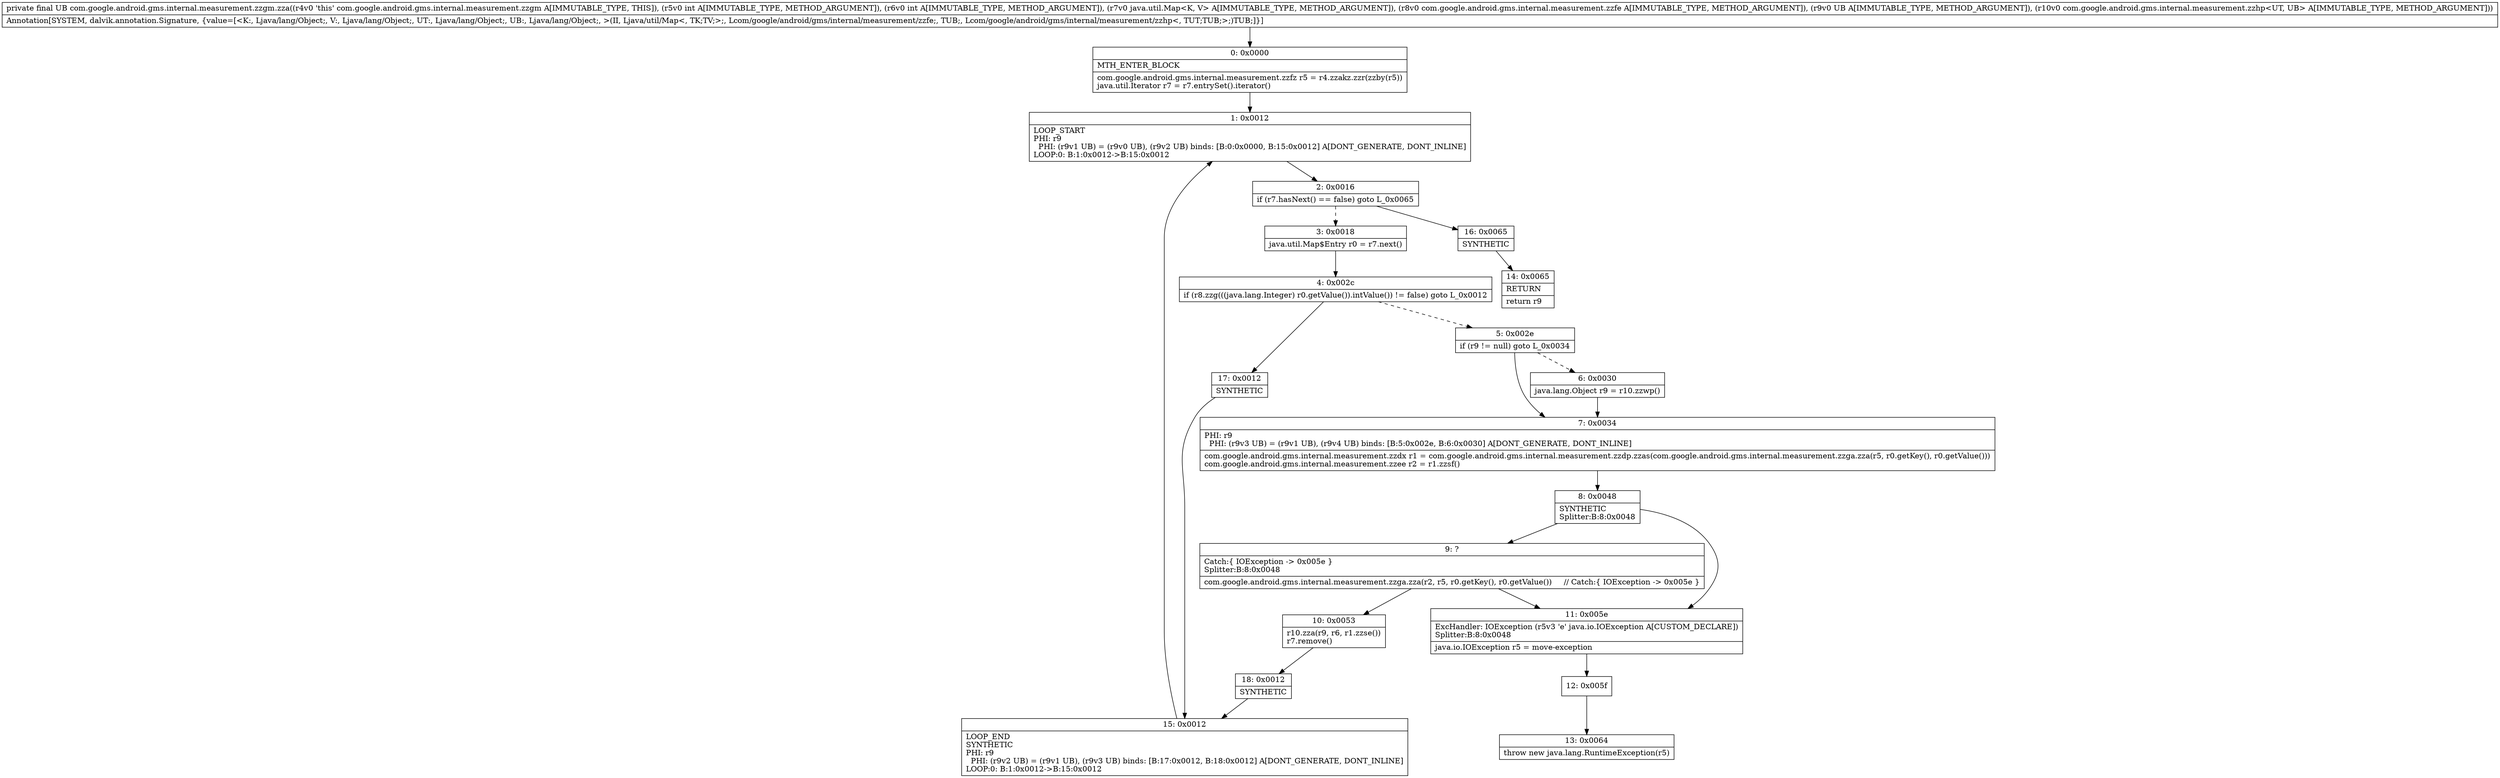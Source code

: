 digraph "CFG forcom.google.android.gms.internal.measurement.zzgm.zza(IILjava\/util\/Map;Lcom\/google\/android\/gms\/internal\/measurement\/zzfe;Ljava\/lang\/Object;Lcom\/google\/android\/gms\/internal\/measurement\/zzhp;)Ljava\/lang\/Object;" {
Node_0 [shape=record,label="{0\:\ 0x0000|MTH_ENTER_BLOCK\l|com.google.android.gms.internal.measurement.zzfz r5 = r4.zzakz.zzr(zzby(r5))\ljava.util.Iterator r7 = r7.entrySet().iterator()\l}"];
Node_1 [shape=record,label="{1\:\ 0x0012|LOOP_START\lPHI: r9 \l  PHI: (r9v1 UB) = (r9v0 UB), (r9v2 UB) binds: [B:0:0x0000, B:15:0x0012] A[DONT_GENERATE, DONT_INLINE]\lLOOP:0: B:1:0x0012\-\>B:15:0x0012\l}"];
Node_2 [shape=record,label="{2\:\ 0x0016|if (r7.hasNext() == false) goto L_0x0065\l}"];
Node_3 [shape=record,label="{3\:\ 0x0018|java.util.Map$Entry r0 = r7.next()\l}"];
Node_4 [shape=record,label="{4\:\ 0x002c|if (r8.zzg(((java.lang.Integer) r0.getValue()).intValue()) != false) goto L_0x0012\l}"];
Node_5 [shape=record,label="{5\:\ 0x002e|if (r9 != null) goto L_0x0034\l}"];
Node_6 [shape=record,label="{6\:\ 0x0030|java.lang.Object r9 = r10.zzwp()\l}"];
Node_7 [shape=record,label="{7\:\ 0x0034|PHI: r9 \l  PHI: (r9v3 UB) = (r9v1 UB), (r9v4 UB) binds: [B:5:0x002e, B:6:0x0030] A[DONT_GENERATE, DONT_INLINE]\l|com.google.android.gms.internal.measurement.zzdx r1 = com.google.android.gms.internal.measurement.zzdp.zzas(com.google.android.gms.internal.measurement.zzga.zza(r5, r0.getKey(), r0.getValue()))\lcom.google.android.gms.internal.measurement.zzee r2 = r1.zzsf()\l}"];
Node_8 [shape=record,label="{8\:\ 0x0048|SYNTHETIC\lSplitter:B:8:0x0048\l}"];
Node_9 [shape=record,label="{9\:\ ?|Catch:\{ IOException \-\> 0x005e \}\lSplitter:B:8:0x0048\l|com.google.android.gms.internal.measurement.zzga.zza(r2, r5, r0.getKey(), r0.getValue())     \/\/ Catch:\{ IOException \-\> 0x005e \}\l}"];
Node_10 [shape=record,label="{10\:\ 0x0053|r10.zza(r9, r6, r1.zzse())\lr7.remove()\l}"];
Node_11 [shape=record,label="{11\:\ 0x005e|ExcHandler: IOException (r5v3 'e' java.io.IOException A[CUSTOM_DECLARE])\lSplitter:B:8:0x0048\l|java.io.IOException r5 = move\-exception\l}"];
Node_12 [shape=record,label="{12\:\ 0x005f}"];
Node_13 [shape=record,label="{13\:\ 0x0064|throw new java.lang.RuntimeException(r5)\l}"];
Node_14 [shape=record,label="{14\:\ 0x0065|RETURN\l|return r9\l}"];
Node_15 [shape=record,label="{15\:\ 0x0012|LOOP_END\lSYNTHETIC\lPHI: r9 \l  PHI: (r9v2 UB) = (r9v1 UB), (r9v3 UB) binds: [B:17:0x0012, B:18:0x0012] A[DONT_GENERATE, DONT_INLINE]\lLOOP:0: B:1:0x0012\-\>B:15:0x0012\l}"];
Node_16 [shape=record,label="{16\:\ 0x0065|SYNTHETIC\l}"];
Node_17 [shape=record,label="{17\:\ 0x0012|SYNTHETIC\l}"];
Node_18 [shape=record,label="{18\:\ 0x0012|SYNTHETIC\l}"];
MethodNode[shape=record,label="{private final UB com.google.android.gms.internal.measurement.zzgm.zza((r4v0 'this' com.google.android.gms.internal.measurement.zzgm A[IMMUTABLE_TYPE, THIS]), (r5v0 int A[IMMUTABLE_TYPE, METHOD_ARGUMENT]), (r6v0 int A[IMMUTABLE_TYPE, METHOD_ARGUMENT]), (r7v0 java.util.Map\<K, V\> A[IMMUTABLE_TYPE, METHOD_ARGUMENT]), (r8v0 com.google.android.gms.internal.measurement.zzfe A[IMMUTABLE_TYPE, METHOD_ARGUMENT]), (r9v0 UB A[IMMUTABLE_TYPE, METHOD_ARGUMENT]), (r10v0 com.google.android.gms.internal.measurement.zzhp\<UT, UB\> A[IMMUTABLE_TYPE, METHOD_ARGUMENT]))  | Annotation[SYSTEM, dalvik.annotation.Signature, \{value=[\<K:, Ljava\/lang\/Object;, V:, Ljava\/lang\/Object;, UT:, Ljava\/lang\/Object;, UB:, Ljava\/lang\/Object;, \>(II, Ljava\/util\/Map\<, TK;TV;\>;, Lcom\/google\/android\/gms\/internal\/measurement\/zzfe;, TUB;, Lcom\/google\/android\/gms\/internal\/measurement\/zzhp\<, TUT;TUB;\>;)TUB;]\}]\l}"];
MethodNode -> Node_0;
Node_0 -> Node_1;
Node_1 -> Node_2;
Node_2 -> Node_3[style=dashed];
Node_2 -> Node_16;
Node_3 -> Node_4;
Node_4 -> Node_5[style=dashed];
Node_4 -> Node_17;
Node_5 -> Node_6[style=dashed];
Node_5 -> Node_7;
Node_6 -> Node_7;
Node_7 -> Node_8;
Node_8 -> Node_9;
Node_8 -> Node_11;
Node_9 -> Node_10;
Node_9 -> Node_11;
Node_10 -> Node_18;
Node_11 -> Node_12;
Node_12 -> Node_13;
Node_15 -> Node_1;
Node_16 -> Node_14;
Node_17 -> Node_15;
Node_18 -> Node_15;
}

